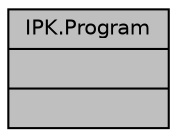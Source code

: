 digraph "IPK.Program"
{
 // LATEX_PDF_SIZE
  edge [fontname="Helvetica",fontsize="10",labelfontname="Helvetica",labelfontsize="10"];
  node [fontname="Helvetica",fontsize="10",shape=record];
  Node1 [label="{IPK.Program\n||}",height=0.2,width=0.4,color="black", fillcolor="grey75", style="filled", fontcolor="black",tooltip=" "];
}
